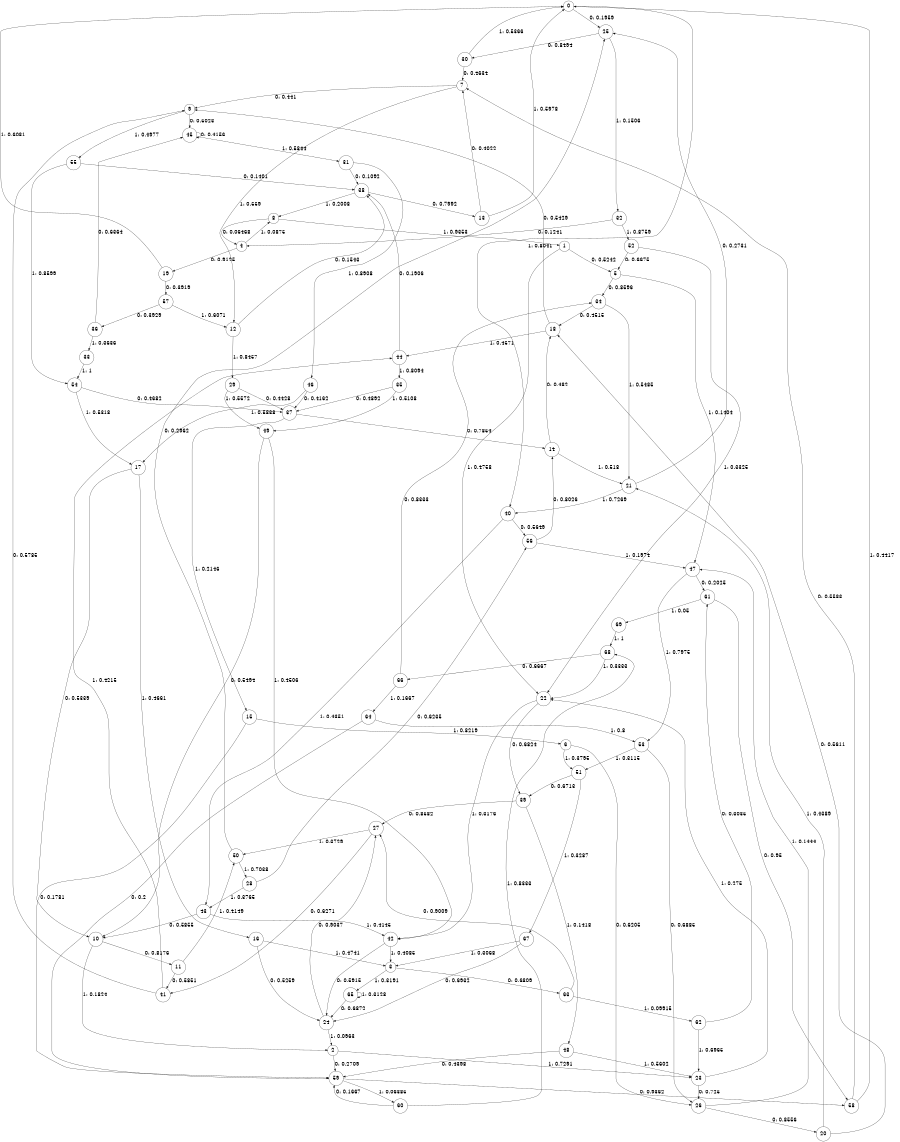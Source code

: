 digraph "ch11concat_phase3_L10" {
size = "6,8.5";
ratio = "fill";
node [shape = circle];
node [fontsize = 24];
edge [fontsize = 24];
0 -> 25 [label = "0: 0.1959   "];
0 -> 40 [label = "1: 0.8041   "];
1 -> 5 [label = "0: 0.5242   "];
1 -> 22 [label = "1: 0.4758   "];
2 -> 59 [label = "0: 0.2709   "];
2 -> 23 [label = "1: 0.7291   "];
3 -> 63 [label = "0: 0.6809   "];
3 -> 65 [label = "1: 0.3191   "];
4 -> 19 [label = "0: 0.9125   "];
4 -> 8 [label = "1: 0.0875   "];
5 -> 34 [label = "0: 0.8596   "];
5 -> 47 [label = "1: 0.1404   "];
6 -> 26 [label = "0: 0.6205   "];
6 -> 51 [label = "1: 0.3795   "];
7 -> 9 [label = "0: 0.441    "];
7 -> 12 [label = "1: 0.559    "];
8 -> 4 [label = "0: 0.06468  "];
8 -> 1 [label = "1: 0.9353   "];
9 -> 45 [label = "0: 0.5023   "];
9 -> 55 [label = "1: 0.4977   "];
10 -> 11 [label = "0: 0.8176   "];
10 -> 2 [label = "1: 0.1824   "];
11 -> 41 [label = "0: 0.5851   "];
11 -> 50 [label = "1: 0.4149   "];
12 -> 38 [label = "0: 0.1543   "];
12 -> 29 [label = "1: 0.8457   "];
13 -> 7 [label = "0: 0.4022   "];
13 -> 0 [label = "1: 0.5978   "];
14 -> 18 [label = "0: 0.482    "];
14 -> 21 [label = "1: 0.518    "];
15 -> 59 [label = "0: 0.1781   "];
15 -> 6 [label = "1: 0.8219   "];
16 -> 24 [label = "0: 0.5259   "];
16 -> 3 [label = "1: 0.4741   "];
17 -> 10 [label = "0: 0.5339   "];
17 -> 16 [label = "1: 0.4661   "];
18 -> 9 [label = "0: 0.5429   "];
18 -> 44 [label = "1: 0.4571   "];
19 -> 57 [label = "0: 0.3919   "];
19 -> 0 [label = "1: 0.6081   "];
20 -> 18 [label = "0: 0.5611   "];
20 -> 21 [label = "1: 0.4389   "];
21 -> 25 [label = "0: 0.2731   "];
21 -> 40 [label = "1: 0.7269   "];
22 -> 39 [label = "0: 0.6824   "];
22 -> 42 [label = "1: 0.3176   "];
23 -> 26 [label = "0: 0.725    "];
23 -> 22 [label = "1: 0.275    "];
24 -> 27 [label = "0: 0.9037   "];
24 -> 2 [label = "1: 0.0963   "];
25 -> 30 [label = "0: 0.8494   "];
25 -> 32 [label = "1: 0.1506   "];
26 -> 20 [label = "0: 0.8556   "];
26 -> 47 [label = "1: 0.1444   "];
27 -> 41 [label = "0: 0.6271   "];
27 -> 50 [label = "1: 0.3729   "];
28 -> 56 [label = "0: 0.6235   "];
28 -> 43 [label = "1: 0.3765   "];
29 -> 37 [label = "0: 0.4428   "];
29 -> 49 [label = "1: 0.5572   "];
30 -> 7 [label = "0: 0.4634   "];
30 -> 0 [label = "1: 0.5366   "];
31 -> 38 [label = "0: 0.1092   "];
31 -> 46 [label = "1: 0.8908   "];
32 -> 4 [label = "0: 0.1241   "];
32 -> 52 [label = "1: 0.8759   "];
33 -> 54 [label = "1: 1        "];
34 -> 18 [label = "0: 0.4515   "];
34 -> 21 [label = "1: 0.5485   "];
35 -> 37 [label = "0: 0.4892   "];
35 -> 49 [label = "1: 0.5108   "];
36 -> 45 [label = "0: 0.6364   "];
36 -> 33 [label = "1: 0.3636   "];
37 -> 14 [label = "0: 0.7854   "];
37 -> 15 [label = "1: 0.2146   "];
38 -> 13 [label = "0: 0.7992   "];
38 -> 8 [label = "1: 0.2008   "];
39 -> 27 [label = "0: 0.8582   "];
39 -> 48 [label = "1: 0.1418   "];
40 -> 56 [label = "0: 0.5649   "];
40 -> 43 [label = "1: 0.4351   "];
41 -> 9 [label = "0: 0.5785   "];
41 -> 44 [label = "1: 0.4215   "];
42 -> 24 [label = "0: 0.5915   "];
42 -> 3 [label = "1: 0.4085   "];
43 -> 10 [label = "0: 0.5855   "];
43 -> 42 [label = "1: 0.4145   "];
44 -> 38 [label = "0: 0.1906   "];
44 -> 35 [label = "1: 0.8094   "];
45 -> 45 [label = "0: 0.4156   "];
45 -> 31 [label = "1: 0.5844   "];
46 -> 37 [label = "0: 0.4162   "];
46 -> 17 [label = "1: 0.5838   "];
47 -> 61 [label = "0: 0.2025   "];
47 -> 53 [label = "1: 0.7975   "];
48 -> 59 [label = "0: 0.4398   "];
48 -> 23 [label = "1: 0.5602   "];
49 -> 10 [label = "0: 0.5494   "];
49 -> 42 [label = "1: 0.4506   "];
50 -> 25 [label = "0: 0.2962   "];
50 -> 28 [label = "1: 0.7038   "];
51 -> 39 [label = "0: 0.6713   "];
51 -> 67 [label = "1: 0.3287   "];
52 -> 5 [label = "0: 0.6675   "];
52 -> 22 [label = "1: 0.3325   "];
53 -> 26 [label = "0: 0.6885   "];
53 -> 51 [label = "1: 0.3115   "];
54 -> 37 [label = "0: 0.4682   "];
54 -> 17 [label = "1: 0.5318   "];
55 -> 38 [label = "0: 0.1401   "];
55 -> 54 [label = "1: 0.8599   "];
56 -> 14 [label = "0: 0.8026   "];
56 -> 47 [label = "1: 0.1974   "];
57 -> 36 [label = "0: 0.3929   "];
57 -> 12 [label = "1: 0.6071   "];
58 -> 7 [label = "0: 0.5583   "];
58 -> 0 [label = "1: 0.4417   "];
59 -> 58 [label = "0: 0.9362   "];
59 -> 60 [label = "1: 0.06385  "];
60 -> 59 [label = "0: 0.1667   "];
60 -> 68 [label = "1: 0.8333   "];
61 -> 58 [label = "0: 0.95     "];
61 -> 69 [label = "1: 0.05     "];
62 -> 61 [label = "0: 0.3035   "];
62 -> 23 [label = "1: 0.6965   "];
63 -> 27 [label = "0: 0.9009   "];
63 -> 62 [label = "1: 0.09915  "];
64 -> 59 [label = "0: 0.2      "];
64 -> 53 [label = "1: 0.8      "];
65 -> 24 [label = "0: 0.6872   "];
65 -> 65 [label = "1: 0.3128   "];
66 -> 34 [label = "0: 0.8333   "];
66 -> 64 [label = "1: 0.1667   "];
67 -> 24 [label = "0: 0.6932   "];
67 -> 3 [label = "1: 0.3068   "];
68 -> 66 [label = "0: 0.6667   "];
68 -> 22 [label = "1: 0.3333   "];
69 -> 68 [label = "1: 1        "];
}